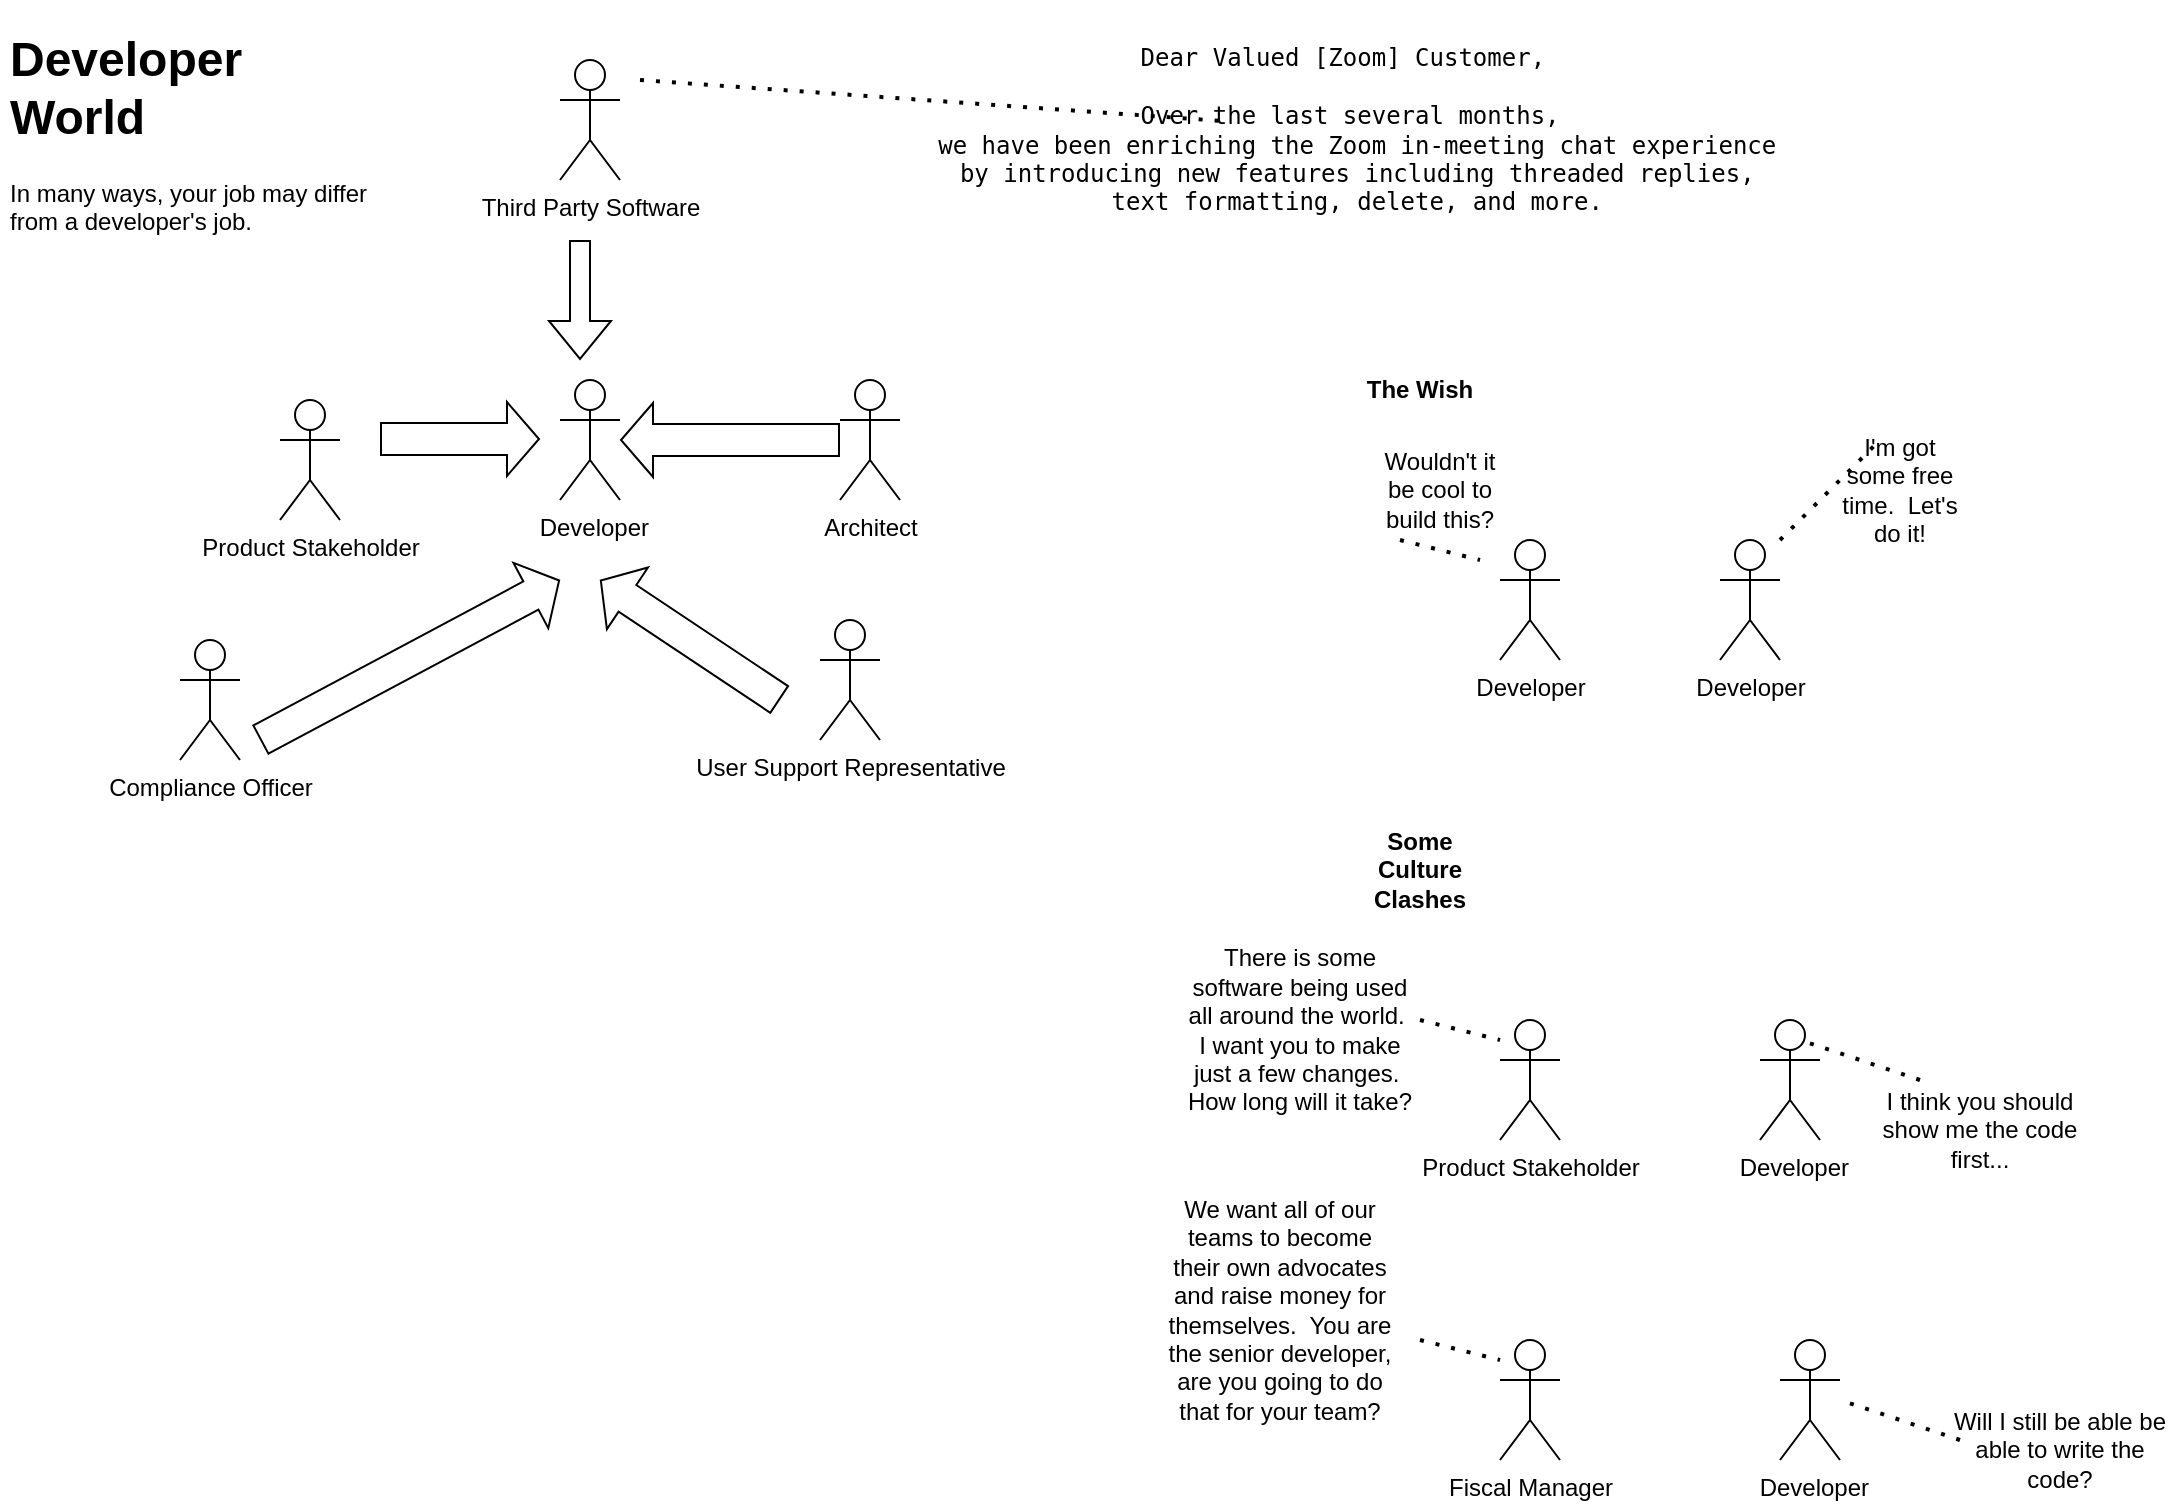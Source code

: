 <mxfile version="23.1.2" type="github">
  <diagram name="Page-1" id="3lLZawC0NmhBcoGWiqin">
    <mxGraphModel dx="1315" dy="754" grid="1" gridSize="10" guides="1" tooltips="1" connect="1" arrows="1" fold="1" page="1" pageScale="1" pageWidth="850" pageHeight="1100" math="0" shadow="0">
      <root>
        <mxCell id="0" />
        <mxCell id="1" parent="0" />
        <mxCell id="0Xk1uaQBG85P3Tt0JiG1-1" value="Product Stakeholder" style="shape=umlActor;verticalLabelPosition=bottom;verticalAlign=top;html=1;outlineConnect=0;" vertex="1" parent="1">
          <mxGeometry x="780" y="520" width="30" height="60" as="geometry" />
        </mxCell>
        <mxCell id="0Xk1uaQBG85P3Tt0JiG1-2" value="&amp;nbsp;Developer" style="shape=umlActor;verticalLabelPosition=bottom;verticalAlign=top;html=1;outlineConnect=0;" vertex="1" parent="1">
          <mxGeometry x="310" y="200" width="30" height="60" as="geometry" />
        </mxCell>
        <mxCell id="0Xk1uaQBG85P3Tt0JiG1-5" value="Third Party Software" style="shape=umlActor;verticalLabelPosition=bottom;verticalAlign=top;html=1;outlineConnect=0;" vertex="1" parent="1">
          <mxGeometry x="310" y="40" width="30" height="60" as="geometry" />
        </mxCell>
        <mxCell id="0Xk1uaQBG85P3Tt0JiG1-6" value="Architect" style="shape=umlActor;verticalLabelPosition=bottom;verticalAlign=top;html=1;outlineConnect=0;" vertex="1" parent="1">
          <mxGeometry x="450" y="200" width="30" height="60" as="geometry" />
        </mxCell>
        <mxCell id="0Xk1uaQBG85P3Tt0JiG1-13" value="" style="shape=flexArrow;endArrow=classic;html=1;rounded=0;" edge="1" parent="1">
          <mxGeometry width="50" height="50" relative="1" as="geometry">
            <mxPoint x="320" y="130" as="sourcePoint" />
            <mxPoint x="320" y="190" as="targetPoint" />
          </mxGeometry>
        </mxCell>
        <mxCell id="0Xk1uaQBG85P3Tt0JiG1-14" value="User Support Representative" style="shape=umlActor;verticalLabelPosition=bottom;verticalAlign=top;html=1;outlineConnect=0;" vertex="1" parent="1">
          <mxGeometry x="440" y="320" width="30" height="60" as="geometry" />
        </mxCell>
        <mxCell id="0Xk1uaQBG85P3Tt0JiG1-15" value="" style="shape=flexArrow;endArrow=classic;html=1;rounded=0;width=16;endSize=5;" edge="1" parent="1">
          <mxGeometry width="50" height="50" relative="1" as="geometry">
            <mxPoint x="220" y="229.5" as="sourcePoint" />
            <mxPoint x="300" y="229.5" as="targetPoint" />
          </mxGeometry>
        </mxCell>
        <mxCell id="0Xk1uaQBG85P3Tt0JiG1-18" value="&lt;pre data-stringify-type=&quot;pre&quot; class=&quot;c-mrkdwn__pre&quot;&gt;Dear Valued [Zoom] Customer, &lt;br/&gt;&lt;br/&gt;Over the last several months,&lt;br&gt; we have been enriching the Zoom in-meeting chat experience&lt;br&gt; by introducing new features including threaded replies,&lt;br&gt; text formatting, delete, and more.&lt;/pre&gt;" style="text;html=1;strokeColor=none;fillColor=none;align=center;verticalAlign=middle;whiteSpace=wrap;rounded=0;" vertex="1" parent="1">
          <mxGeometry x="640" y="40" width="130" height="70" as="geometry" />
        </mxCell>
        <mxCell id="0Xk1uaQBG85P3Tt0JiG1-19" value="" style="endArrow=none;dashed=1;html=1;dashPattern=1 3;strokeWidth=2;rounded=0;" edge="1" parent="1" target="0Xk1uaQBG85P3Tt0JiG1-18">
          <mxGeometry width="50" height="50" relative="1" as="geometry">
            <mxPoint x="350" y="50" as="sourcePoint" />
            <mxPoint x="410" y="20" as="targetPoint" />
          </mxGeometry>
        </mxCell>
        <mxCell id="0Xk1uaQBG85P3Tt0JiG1-20" value="Compliance Officer" style="shape=umlActor;verticalLabelPosition=bottom;verticalAlign=top;html=1;outlineConnect=0;" vertex="1" parent="1">
          <mxGeometry x="120" y="330" width="30" height="60" as="geometry" />
        </mxCell>
        <mxCell id="0Xk1uaQBG85P3Tt0JiG1-21" value="" style="shape=flexArrow;endArrow=classic;html=1;rounded=0;width=16;endSize=5;" edge="1" parent="1">
          <mxGeometry width="50" height="50" relative="1" as="geometry">
            <mxPoint x="160" y="380" as="sourcePoint" />
            <mxPoint x="310" y="300" as="targetPoint" />
          </mxGeometry>
        </mxCell>
        <mxCell id="0Xk1uaQBG85P3Tt0JiG1-22" value="" style="shape=flexArrow;endArrow=classic;html=1;rounded=0;width=16;endSize=5;" edge="1" parent="1" source="0Xk1uaQBG85P3Tt0JiG1-6" target="0Xk1uaQBG85P3Tt0JiG1-2">
          <mxGeometry width="50" height="50" relative="1" as="geometry">
            <mxPoint x="345" y="240" as="sourcePoint" />
            <mxPoint x="380" y="290" as="targetPoint" />
          </mxGeometry>
        </mxCell>
        <mxCell id="0Xk1uaQBG85P3Tt0JiG1-23" value="" style="shape=flexArrow;endArrow=classic;html=1;rounded=0;width=16;endSize=5;" edge="1" parent="1">
          <mxGeometry width="50" height="50" relative="1" as="geometry">
            <mxPoint x="420" y="360" as="sourcePoint" />
            <mxPoint x="330" y="300" as="targetPoint" />
          </mxGeometry>
        </mxCell>
        <mxCell id="0Xk1uaQBG85P3Tt0JiG1-25" value="Developer" style="shape=umlActor;verticalLabelPosition=bottom;verticalAlign=top;html=1;outlineConnect=0;" vertex="1" parent="1">
          <mxGeometry x="780" y="280" width="30" height="60" as="geometry" />
        </mxCell>
        <mxCell id="0Xk1uaQBG85P3Tt0JiG1-26" value="Developer" style="shape=umlActor;verticalLabelPosition=bottom;verticalAlign=top;html=1;outlineConnect=0;" vertex="1" parent="1">
          <mxGeometry x="890" y="280" width="30" height="60" as="geometry" />
        </mxCell>
        <mxCell id="0Xk1uaQBG85P3Tt0JiG1-27" value="Wouldn&#39;t it be cool to build this?" style="text;html=1;strokeColor=none;fillColor=none;align=center;verticalAlign=middle;whiteSpace=wrap;rounded=0;" vertex="1" parent="1">
          <mxGeometry x="720" y="240" width="60" height="30" as="geometry" />
        </mxCell>
        <mxCell id="0Xk1uaQBG85P3Tt0JiG1-28" value="I&#39;m got some free time.&amp;nbsp; Let&#39;s do it!" style="text;html=1;strokeColor=none;fillColor=none;align=center;verticalAlign=middle;whiteSpace=wrap;rounded=0;" vertex="1" parent="1">
          <mxGeometry x="950" y="240" width="60" height="30" as="geometry" />
        </mxCell>
        <mxCell id="0Xk1uaQBG85P3Tt0JiG1-29" value="" style="endArrow=none;dashed=1;html=1;dashPattern=1 3;strokeWidth=2;rounded=0;" edge="1" parent="1">
          <mxGeometry width="50" height="50" relative="1" as="geometry">
            <mxPoint x="730" y="280" as="sourcePoint" />
            <mxPoint x="770" y="290" as="targetPoint" />
          </mxGeometry>
        </mxCell>
        <mxCell id="0Xk1uaQBG85P3Tt0JiG1-33" value="" style="endArrow=none;dashed=1;html=1;dashPattern=1 3;strokeWidth=2;rounded=0;" edge="1" parent="1">
          <mxGeometry width="50" height="50" relative="1" as="geometry">
            <mxPoint x="920" y="280" as="sourcePoint" />
            <mxPoint x="970" y="230" as="targetPoint" />
          </mxGeometry>
        </mxCell>
        <mxCell id="0Xk1uaQBG85P3Tt0JiG1-34" value="&lt;b&gt;The Wish&lt;/b&gt;" style="text;html=1;strokeColor=none;fillColor=none;align=center;verticalAlign=middle;whiteSpace=wrap;rounded=0;" vertex="1" parent="1">
          <mxGeometry x="710" y="190" width="60" height="30" as="geometry" />
        </mxCell>
        <mxCell id="0Xk1uaQBG85P3Tt0JiG1-35" value="&lt;b&gt;Some Culture Clashes&lt;br&gt;&lt;/b&gt;" style="text;html=1;strokeColor=none;fillColor=none;align=center;verticalAlign=middle;whiteSpace=wrap;rounded=0;" vertex="1" parent="1">
          <mxGeometry x="710" y="430" width="60" height="30" as="geometry" />
        </mxCell>
        <mxCell id="0Xk1uaQBG85P3Tt0JiG1-36" value="&amp;nbsp;Developer" style="shape=umlActor;verticalLabelPosition=bottom;verticalAlign=top;html=1;outlineConnect=0;" vertex="1" parent="1">
          <mxGeometry x="910" y="520" width="30" height="60" as="geometry" />
        </mxCell>
        <mxCell id="0Xk1uaQBG85P3Tt0JiG1-37" value="Product Stakeholder" style="shape=umlActor;verticalLabelPosition=bottom;verticalAlign=top;html=1;outlineConnect=0;" vertex="1" parent="1">
          <mxGeometry x="170" y="210" width="30" height="60" as="geometry" />
        </mxCell>
        <mxCell id="0Xk1uaQBG85P3Tt0JiG1-39" value="&lt;h1&gt;Developer World&lt;br&gt;&lt;/h1&gt;&lt;p&gt;In many ways, your job may differ from a developer&#39;s job.&lt;br&gt;&lt;/p&gt;" style="text;html=1;strokeColor=none;fillColor=none;spacing=5;spacingTop=-20;whiteSpace=wrap;overflow=hidden;rounded=0;" vertex="1" parent="1">
          <mxGeometry x="30" y="20" width="190" height="120" as="geometry" />
        </mxCell>
        <mxCell id="0Xk1uaQBG85P3Tt0JiG1-40" value="There is some software being used all around the world.&amp;nbsp; I want you to make just a few changes.&amp;nbsp; How long will it take?" style="text;html=1;strokeColor=none;fillColor=none;align=center;verticalAlign=middle;whiteSpace=wrap;rounded=0;" vertex="1" parent="1">
          <mxGeometry x="620" y="500" width="120" height="50" as="geometry" />
        </mxCell>
        <mxCell id="0Xk1uaQBG85P3Tt0JiG1-41" value="I think you should show me the code first..." style="text;html=1;strokeColor=none;fillColor=none;align=center;verticalAlign=middle;whiteSpace=wrap;rounded=0;" vertex="1" parent="1">
          <mxGeometry x="960" y="550" width="120" height="50" as="geometry" />
        </mxCell>
        <mxCell id="0Xk1uaQBG85P3Tt0JiG1-42" value="" style="endArrow=none;dashed=1;html=1;dashPattern=1 3;strokeWidth=2;rounded=0;" edge="1" parent="1">
          <mxGeometry width="50" height="50" relative="1" as="geometry">
            <mxPoint x="740" y="520" as="sourcePoint" />
            <mxPoint x="780" y="530" as="targetPoint" />
          </mxGeometry>
        </mxCell>
        <mxCell id="0Xk1uaQBG85P3Tt0JiG1-43" value="" style="endArrow=none;dashed=1;html=1;dashPattern=1 3;strokeWidth=2;rounded=0;" edge="1" parent="1">
          <mxGeometry width="50" height="50" relative="1" as="geometry">
            <mxPoint x="990" y="550" as="sourcePoint" />
            <mxPoint x="930" y="530" as="targetPoint" />
          </mxGeometry>
        </mxCell>
        <mxCell id="0Xk1uaQBG85P3Tt0JiG1-44" value="Fiscal Manager" style="shape=umlActor;verticalLabelPosition=bottom;verticalAlign=top;html=1;outlineConnect=0;" vertex="1" parent="1">
          <mxGeometry x="780" y="680" width="30" height="60" as="geometry" />
        </mxCell>
        <mxCell id="0Xk1uaQBG85P3Tt0JiG1-45" value="&amp;nbsp;Developer" style="shape=umlActor;verticalLabelPosition=bottom;verticalAlign=top;html=1;outlineConnect=0;" vertex="1" parent="1">
          <mxGeometry x="920" y="680" width="30" height="60" as="geometry" />
        </mxCell>
        <mxCell id="0Xk1uaQBG85P3Tt0JiG1-46" value="We want all of our teams to become their own advocates and raise money for themselves.&amp;nbsp; You are the senior developer, are you going to do that for your team?" style="text;html=1;strokeColor=none;fillColor=none;align=center;verticalAlign=middle;whiteSpace=wrap;rounded=0;" vertex="1" parent="1">
          <mxGeometry x="610" y="640" width="120" height="50" as="geometry" />
        </mxCell>
        <mxCell id="0Xk1uaQBG85P3Tt0JiG1-47" value="" style="endArrow=none;dashed=1;html=1;dashPattern=1 3;strokeWidth=2;rounded=0;" edge="1" parent="1">
          <mxGeometry width="50" height="50" relative="1" as="geometry">
            <mxPoint x="1010" y="730" as="sourcePoint" />
            <mxPoint x="950" y="710" as="targetPoint" />
          </mxGeometry>
        </mxCell>
        <mxCell id="0Xk1uaQBG85P3Tt0JiG1-48" value="" style="endArrow=none;dashed=1;html=1;dashPattern=1 3;strokeWidth=2;rounded=0;" edge="1" parent="1">
          <mxGeometry width="50" height="50" relative="1" as="geometry">
            <mxPoint x="740" y="680" as="sourcePoint" />
            <mxPoint x="780" y="690" as="targetPoint" />
          </mxGeometry>
        </mxCell>
        <mxCell id="0Xk1uaQBG85P3Tt0JiG1-49" value="Will I still be able be able to write the code?" style="text;html=1;strokeColor=none;fillColor=none;align=center;verticalAlign=middle;whiteSpace=wrap;rounded=0;" vertex="1" parent="1">
          <mxGeometry x="1000" y="710" width="120" height="50" as="geometry" />
        </mxCell>
      </root>
    </mxGraphModel>
  </diagram>
</mxfile>
